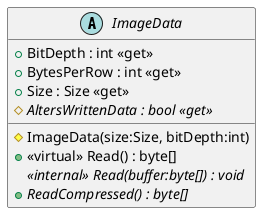 @startuml
abstract class ImageData {
    + BitDepth : int <<get>>
    + BytesPerRow : int <<get>>
    + Size : Size <<get>>
    # {abstract} AltersWrittenData : bool <<get>>
    # ImageData(size:Size, bitDepth:int)
    + <<virtual>> Read() : byte[]
    <<internal>> {abstract} Read(buffer:byte[]) : void
    + {abstract} ReadCompressed() : byte[]
}
@enduml

